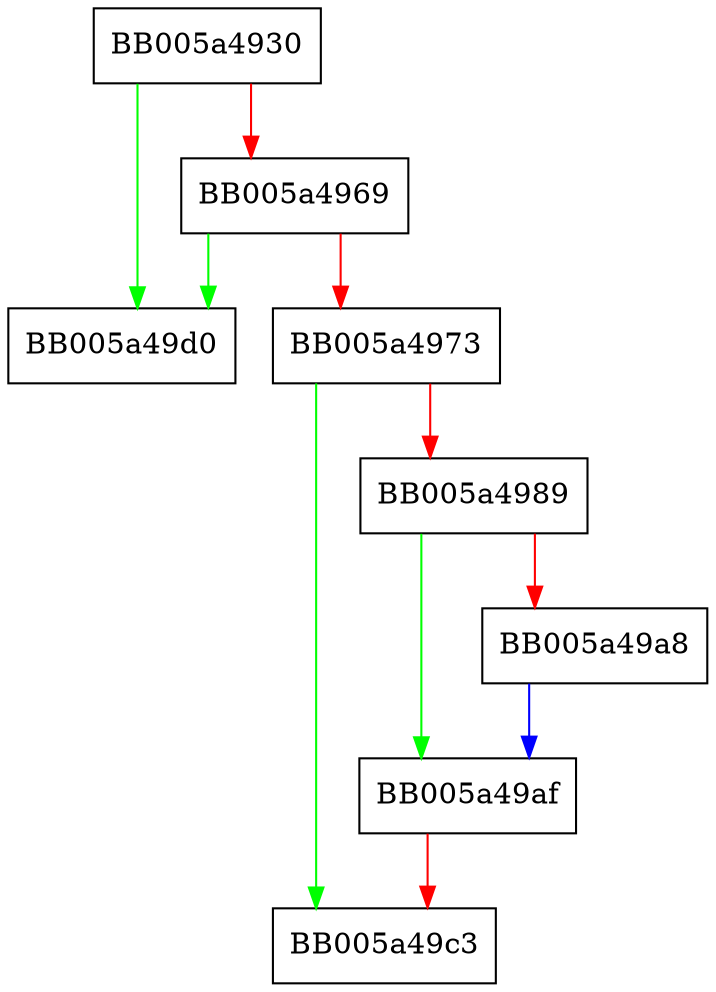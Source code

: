digraph ENGINE_pkey_asn1_find_str {
  node [shape="box"];
  graph [splines=ortho];
  BB005a4930 -> BB005a49d0 [color="green"];
  BB005a4930 -> BB005a4969 [color="red"];
  BB005a4969 -> BB005a49d0 [color="green"];
  BB005a4969 -> BB005a4973 [color="red"];
  BB005a4973 -> BB005a49c3 [color="green"];
  BB005a4973 -> BB005a4989 [color="red"];
  BB005a4989 -> BB005a49af [color="green"];
  BB005a4989 -> BB005a49a8 [color="red"];
  BB005a49a8 -> BB005a49af [color="blue"];
  BB005a49af -> BB005a49c3 [color="red"];
}